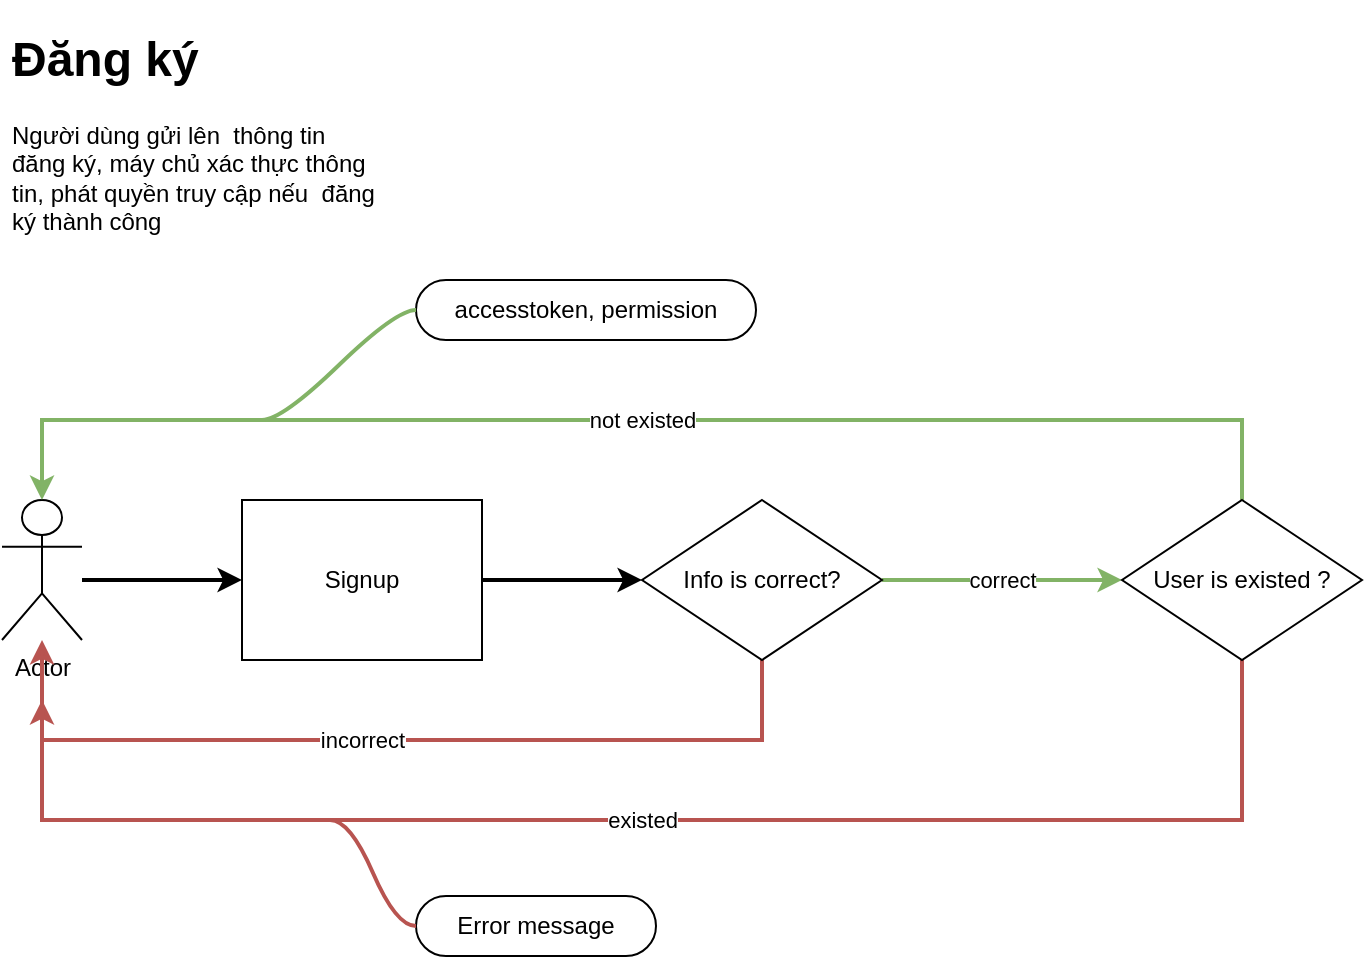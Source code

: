 <mxfile version="12.1.3" type="device" pages="1"><diagram id="yHZnA7UjVFAPVN_ZgQsQ" name="Page-1"><mxGraphModel dx="1024" dy="489" grid="1" gridSize="10" guides="1" tooltips="1" connect="1" arrows="1" fold="1" page="1" pageScale="1" pageWidth="827" pageHeight="1169" math="0" shadow="0"><root><mxCell id="0"/><mxCell id="1" parent="0"/><mxCell id="WegsD2PrdxN_wJ3jHBCI-1" value="&lt;h1&gt;Đăng ký&lt;/h1&gt;&lt;p&gt;Người dùng gửi lên&amp;nbsp; thông tin đăng ký, máy chủ xác thực thông tin, phát quyền truy cập nếu&amp;nbsp; đăng ký thành công&lt;/p&gt;" style="text;html=1;strokeColor=none;fillColor=none;spacing=5;spacingTop=-20;whiteSpace=wrap;overflow=hidden;rounded=0;" vertex="1" parent="1"><mxGeometry x="40" y="40" width="190" height="120" as="geometry"/></mxCell><mxCell id="WegsD2PrdxN_wJ3jHBCI-5" value="" style="edgeStyle=orthogonalEdgeStyle;rounded=0;orthogonalLoop=1;jettySize=auto;html=1;strokeWidth=2;" edge="1" parent="1" source="WegsD2PrdxN_wJ3jHBCI-2" target="WegsD2PrdxN_wJ3jHBCI-3"><mxGeometry relative="1" as="geometry"><Array as="points"><mxPoint x="100" y="320"/><mxPoint x="100" y="320"/></Array></mxGeometry></mxCell><mxCell id="WegsD2PrdxN_wJ3jHBCI-2" value="Actor" style="shape=umlActor;verticalLabelPosition=bottom;labelBackgroundColor=#ffffff;verticalAlign=top;html=1;outlineConnect=0;" vertex="1" parent="1"><mxGeometry x="40" y="280" width="40" height="70" as="geometry"/></mxCell><mxCell id="WegsD2PrdxN_wJ3jHBCI-13" value="" style="edgeStyle=orthogonalEdgeStyle;rounded=0;orthogonalLoop=1;jettySize=auto;html=1;strokeWidth=2;" edge="1" parent="1" source="WegsD2PrdxN_wJ3jHBCI-3" target="WegsD2PrdxN_wJ3jHBCI-8"><mxGeometry relative="1" as="geometry"/></mxCell><mxCell id="WegsD2PrdxN_wJ3jHBCI-3" value="Signup" style="rounded=0;whiteSpace=wrap;html=1;" vertex="1" parent="1"><mxGeometry x="160" y="280" width="120" height="80" as="geometry"/></mxCell><mxCell id="WegsD2PrdxN_wJ3jHBCI-11" value="incorrect" style="edgeStyle=orthogonalEdgeStyle;rounded=0;orthogonalLoop=1;jettySize=auto;html=1;fillColor=#f8cecc;strokeColor=#b85450;strokeWidth=2;" edge="1" parent="1" source="WegsD2PrdxN_wJ3jHBCI-8"><mxGeometry x="0.143" relative="1" as="geometry"><mxPoint x="60" y="380" as="targetPoint"/><Array as="points"><mxPoint x="420" y="400"/><mxPoint x="60" y="400"/></Array><mxPoint as="offset"/></mxGeometry></mxCell><mxCell id="WegsD2PrdxN_wJ3jHBCI-14" value="correct" style="edgeStyle=orthogonalEdgeStyle;rounded=0;orthogonalLoop=1;jettySize=auto;html=1;entryX=0;entryY=0.5;entryDx=0;entryDy=0;strokeWidth=2;fillColor=#d5e8d4;strokeColor=#82b366;" edge="1" parent="1" source="WegsD2PrdxN_wJ3jHBCI-8" target="WegsD2PrdxN_wJ3jHBCI-9"><mxGeometry relative="1" as="geometry"/></mxCell><mxCell id="WegsD2PrdxN_wJ3jHBCI-8" value="Info is correct?" style="rhombus;whiteSpace=wrap;html=1;" vertex="1" parent="1"><mxGeometry x="360" y="280" width="120" height="80" as="geometry"/></mxCell><mxCell id="WegsD2PrdxN_wJ3jHBCI-16" value="not existed" style="edgeStyle=orthogonalEdgeStyle;rounded=0;orthogonalLoop=1;jettySize=auto;html=1;entryX=0.5;entryY=0;entryDx=0;entryDy=0;entryPerimeter=0;strokeWidth=2;fillColor=#d5e8d4;strokeColor=#82b366;" edge="1" parent="1" source="WegsD2PrdxN_wJ3jHBCI-9" target="WegsD2PrdxN_wJ3jHBCI-2"><mxGeometry relative="1" as="geometry"><Array as="points"><mxPoint x="660" y="240"/><mxPoint x="60" y="240"/></Array><mxPoint as="offset"/></mxGeometry></mxCell><mxCell id="WegsD2PrdxN_wJ3jHBCI-19" value="existed" style="edgeStyle=orthogonalEdgeStyle;rounded=0;orthogonalLoop=1;jettySize=auto;html=1;strokeWidth=2;fillColor=#f8cecc;strokeColor=#b85450;" edge="1" parent="1" source="WegsD2PrdxN_wJ3jHBCI-9"><mxGeometry x="-0.013" relative="1" as="geometry"><mxPoint x="60" y="350" as="targetPoint"/><Array as="points"><mxPoint x="660" y="440"/><mxPoint x="60" y="440"/></Array><mxPoint as="offset"/></mxGeometry></mxCell><mxCell id="WegsD2PrdxN_wJ3jHBCI-9" value="User is existed ?" style="rhombus;whiteSpace=wrap;html=1;" vertex="1" parent="1"><mxGeometry x="600" y="280" width="120" height="80" as="geometry"/></mxCell><mxCell id="WegsD2PrdxN_wJ3jHBCI-21" value="Error message" style="whiteSpace=wrap;html=1;rounded=1;arcSize=50;align=center;verticalAlign=middle;container=1;recursiveResize=0;strokeWidth=1;autosize=1;spacing=4;treeFolding=1;treeMoving=1;" vertex="1" parent="1"><mxGeometry x="247" y="478" width="120" height="30" as="geometry"/></mxCell><mxCell id="WegsD2PrdxN_wJ3jHBCI-22" value="" style="edgeStyle=entityRelationEdgeStyle;startArrow=none;endArrow=none;segment=10;curved=1;strokeWidth=2;fillColor=#f8cecc;strokeColor=#b85450;" edge="1" target="WegsD2PrdxN_wJ3jHBCI-21" parent="1"><mxGeometry relative="1" as="geometry"><mxPoint x="204" y="440" as="sourcePoint"/></mxGeometry></mxCell><mxCell id="WegsD2PrdxN_wJ3jHBCI-26" value="accesstoken, permission" style="whiteSpace=wrap;html=1;rounded=1;arcSize=50;align=center;verticalAlign=middle;container=1;recursiveResize=0;strokeWidth=1;autosize=1;spacing=4;treeFolding=1;treeMoving=1;" vertex="1" parent="1"><mxGeometry x="247" y="170" width="170" height="30" as="geometry"/></mxCell><mxCell id="WegsD2PrdxN_wJ3jHBCI-27" value="" style="edgeStyle=entityRelationEdgeStyle;startArrow=none;endArrow=none;segment=10;curved=1;strokeWidth=2;fillColor=#d5e8d4;strokeColor=#82b366;" edge="1" target="WegsD2PrdxN_wJ3jHBCI-26" parent="1"><mxGeometry relative="1" as="geometry"><mxPoint x="170" y="240" as="sourcePoint"/></mxGeometry></mxCell></root></mxGraphModel></diagram></mxfile>